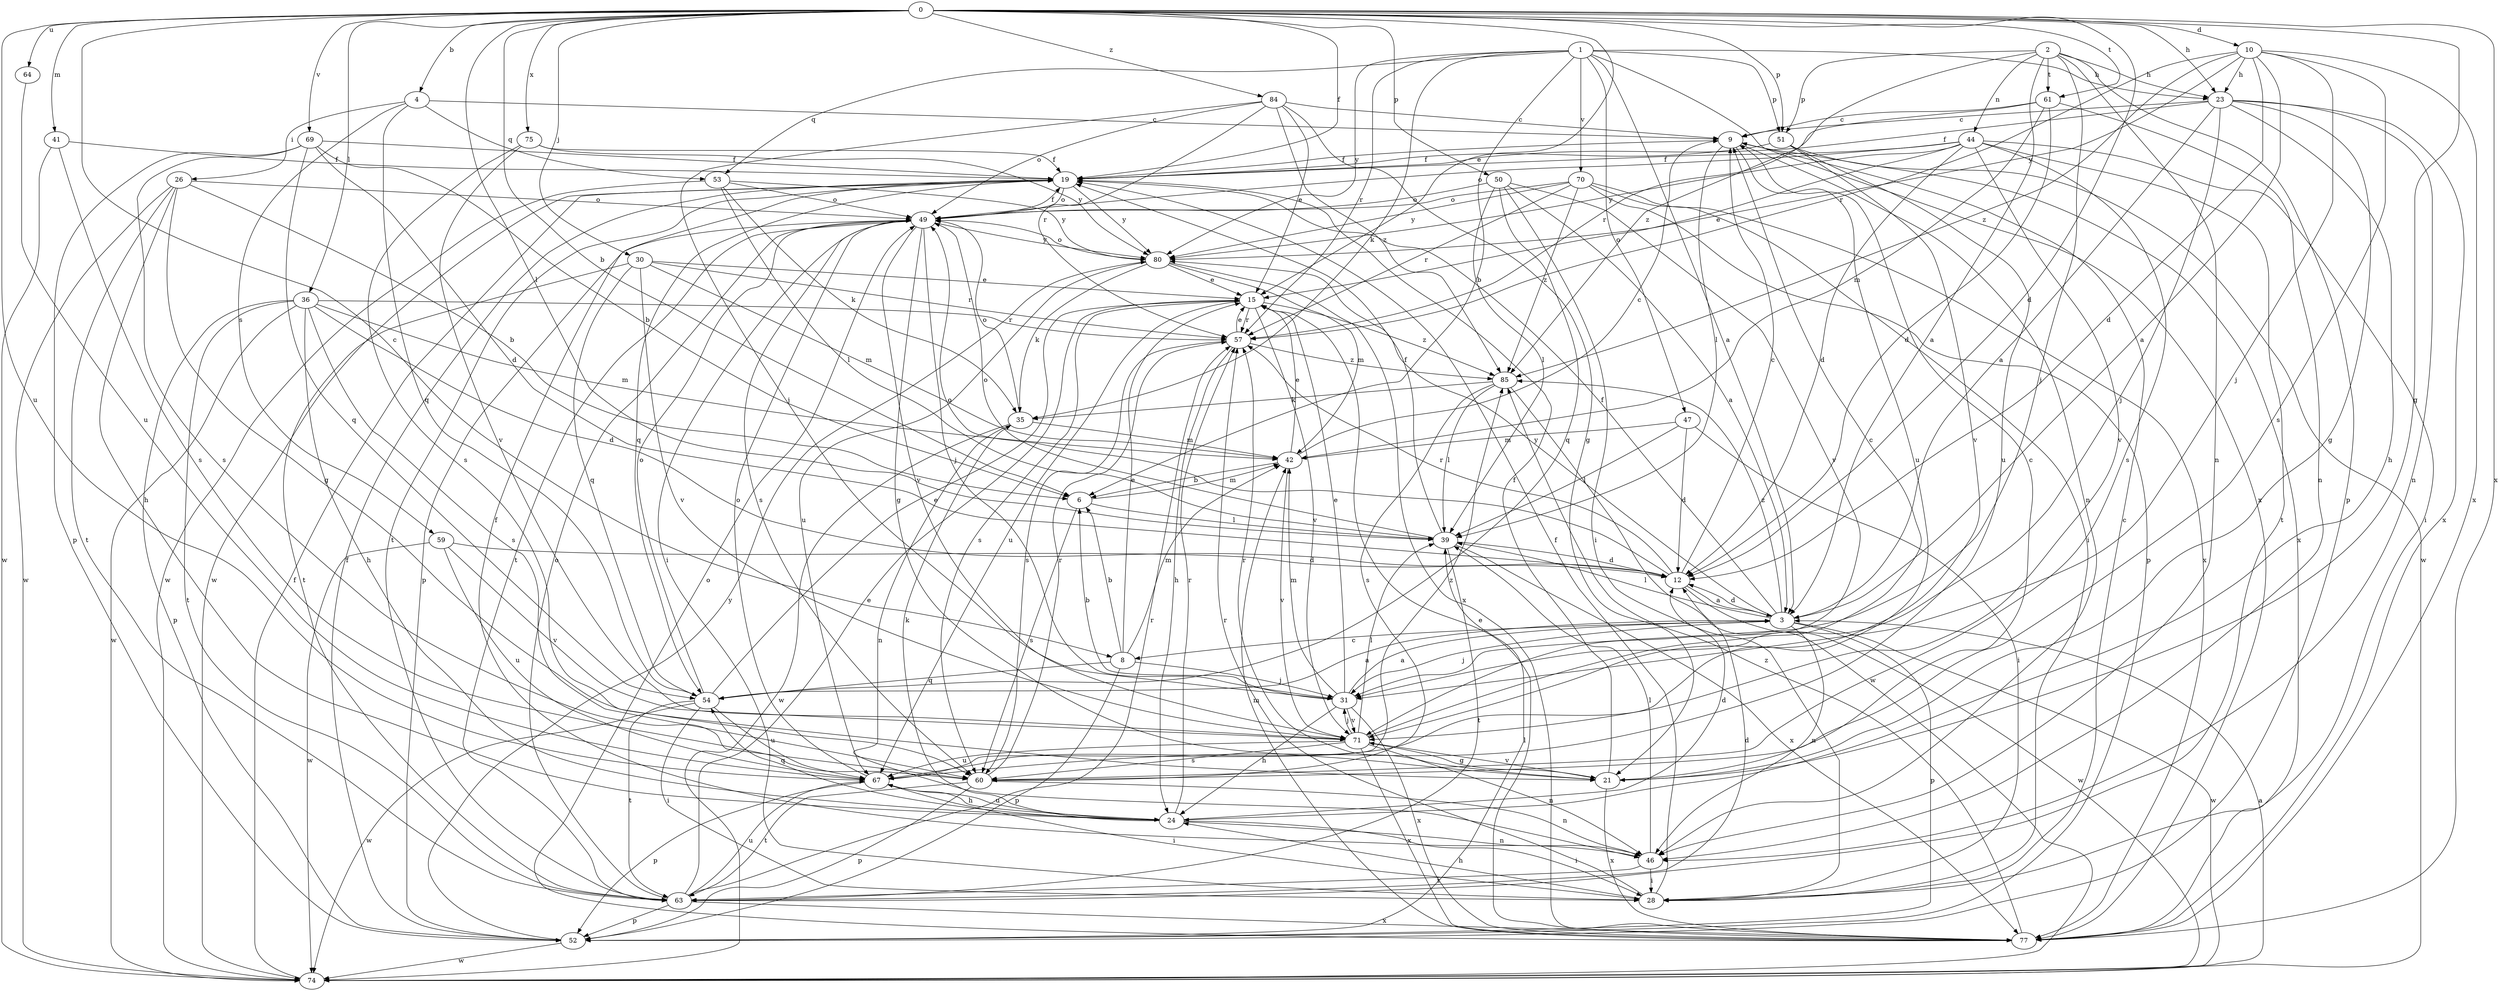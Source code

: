 strict digraph  {
0;
1;
2;
3;
4;
6;
8;
9;
10;
12;
15;
19;
21;
23;
24;
26;
28;
30;
31;
35;
36;
39;
41;
42;
44;
46;
47;
49;
50;
51;
52;
53;
54;
57;
59;
60;
61;
63;
64;
67;
69;
70;
71;
74;
75;
77;
80;
84;
85;
0 -> 4  [label=b];
0 -> 6  [label=b];
0 -> 8  [label=c];
0 -> 10  [label=d];
0 -> 12  [label=d];
0 -> 15  [label=e];
0 -> 19  [label=f];
0 -> 21  [label=g];
0 -> 23  [label=h];
0 -> 30  [label=j];
0 -> 36  [label=l];
0 -> 39  [label=l];
0 -> 41  [label=m];
0 -> 50  [label=p];
0 -> 51  [label=p];
0 -> 61  [label=t];
0 -> 64  [label=u];
0 -> 67  [label=u];
0 -> 69  [label=v];
0 -> 75  [label=x];
0 -> 77  [label=x];
0 -> 84  [label=z];
1 -> 3  [label=a];
1 -> 6  [label=b];
1 -> 23  [label=h];
1 -> 35  [label=k];
1 -> 47  [label=o];
1 -> 51  [label=p];
1 -> 53  [label=q];
1 -> 57  [label=r];
1 -> 70  [label=v];
1 -> 77  [label=x];
1 -> 80  [label=y];
2 -> 3  [label=a];
2 -> 23  [label=h];
2 -> 31  [label=j];
2 -> 44  [label=n];
2 -> 46  [label=n];
2 -> 51  [label=p];
2 -> 52  [label=p];
2 -> 61  [label=t];
2 -> 85  [label=z];
3 -> 8  [label=c];
3 -> 12  [label=d];
3 -> 19  [label=f];
3 -> 31  [label=j];
3 -> 39  [label=l];
3 -> 46  [label=n];
3 -> 52  [label=p];
3 -> 74  [label=w];
3 -> 80  [label=y];
3 -> 85  [label=z];
4 -> 9  [label=c];
4 -> 26  [label=i];
4 -> 53  [label=q];
4 -> 54  [label=q];
4 -> 59  [label=s];
6 -> 39  [label=l];
6 -> 42  [label=m];
6 -> 60  [label=s];
8 -> 6  [label=b];
8 -> 15  [label=e];
8 -> 31  [label=j];
8 -> 42  [label=m];
8 -> 52  [label=p];
8 -> 54  [label=q];
9 -> 19  [label=f];
9 -> 39  [label=l];
9 -> 46  [label=n];
9 -> 67  [label=u];
9 -> 77  [label=x];
10 -> 3  [label=a];
10 -> 12  [label=d];
10 -> 23  [label=h];
10 -> 31  [label=j];
10 -> 57  [label=r];
10 -> 60  [label=s];
10 -> 77  [label=x];
10 -> 80  [label=y];
10 -> 85  [label=z];
12 -> 3  [label=a];
12 -> 9  [label=c];
12 -> 49  [label=o];
12 -> 57  [label=r];
12 -> 74  [label=w];
15 -> 57  [label=r];
15 -> 60  [label=s];
15 -> 67  [label=u];
15 -> 71  [label=v];
15 -> 85  [label=z];
19 -> 49  [label=o];
19 -> 54  [label=q];
19 -> 63  [label=t];
19 -> 74  [label=w];
19 -> 80  [label=y];
21 -> 9  [label=c];
21 -> 19  [label=f];
21 -> 57  [label=r];
21 -> 71  [label=v];
21 -> 77  [label=x];
23 -> 3  [label=a];
23 -> 9  [label=c];
23 -> 19  [label=f];
23 -> 21  [label=g];
23 -> 24  [label=h];
23 -> 31  [label=j];
23 -> 46  [label=n];
23 -> 77  [label=x];
24 -> 12  [label=d];
24 -> 28  [label=i];
24 -> 35  [label=k];
24 -> 46  [label=n];
24 -> 54  [label=q];
24 -> 57  [label=r];
24 -> 67  [label=u];
26 -> 6  [label=b];
26 -> 21  [label=g];
26 -> 24  [label=h];
26 -> 49  [label=o];
26 -> 63  [label=t];
26 -> 74  [label=w];
28 -> 9  [label=c];
28 -> 19  [label=f];
28 -> 24  [label=h];
28 -> 57  [label=r];
30 -> 15  [label=e];
30 -> 42  [label=m];
30 -> 54  [label=q];
30 -> 57  [label=r];
30 -> 63  [label=t];
30 -> 71  [label=v];
31 -> 3  [label=a];
31 -> 6  [label=b];
31 -> 15  [label=e];
31 -> 24  [label=h];
31 -> 42  [label=m];
31 -> 71  [label=v];
31 -> 77  [label=x];
35 -> 42  [label=m];
35 -> 46  [label=n];
35 -> 49  [label=o];
35 -> 74  [label=w];
36 -> 12  [label=d];
36 -> 24  [label=h];
36 -> 42  [label=m];
36 -> 52  [label=p];
36 -> 57  [label=r];
36 -> 60  [label=s];
36 -> 63  [label=t];
36 -> 74  [label=w];
39 -> 12  [label=d];
39 -> 19  [label=f];
39 -> 49  [label=o];
39 -> 63  [label=t];
39 -> 77  [label=x];
41 -> 19  [label=f];
41 -> 60  [label=s];
41 -> 74  [label=w];
42 -> 6  [label=b];
42 -> 9  [label=c];
42 -> 15  [label=e];
42 -> 71  [label=v];
44 -> 12  [label=d];
44 -> 15  [label=e];
44 -> 19  [label=f];
44 -> 28  [label=i];
44 -> 49  [label=o];
44 -> 60  [label=s];
44 -> 63  [label=t];
44 -> 71  [label=v];
44 -> 80  [label=y];
46 -> 19  [label=f];
46 -> 28  [label=i];
46 -> 39  [label=l];
46 -> 63  [label=t];
47 -> 12  [label=d];
47 -> 28  [label=i];
47 -> 39  [label=l];
47 -> 42  [label=m];
49 -> 19  [label=f];
49 -> 21  [label=g];
49 -> 28  [label=i];
49 -> 31  [label=j];
49 -> 52  [label=p];
49 -> 60  [label=s];
49 -> 63  [label=t];
49 -> 71  [label=v];
49 -> 80  [label=y];
50 -> 3  [label=a];
50 -> 28  [label=i];
50 -> 39  [label=l];
50 -> 49  [label=o];
50 -> 54  [label=q];
50 -> 71  [label=v];
51 -> 19  [label=f];
51 -> 67  [label=u];
51 -> 71  [label=v];
51 -> 74  [label=w];
52 -> 19  [label=f];
52 -> 39  [label=l];
52 -> 74  [label=w];
52 -> 80  [label=y];
53 -> 35  [label=k];
53 -> 39  [label=l];
53 -> 49  [label=o];
53 -> 74  [label=w];
53 -> 80  [label=y];
54 -> 3  [label=a];
54 -> 15  [label=e];
54 -> 28  [label=i];
54 -> 49  [label=o];
54 -> 63  [label=t];
54 -> 67  [label=u];
54 -> 74  [label=w];
57 -> 15  [label=e];
57 -> 24  [label=h];
57 -> 60  [label=s];
57 -> 85  [label=z];
59 -> 12  [label=d];
59 -> 67  [label=u];
59 -> 71  [label=v];
59 -> 74  [label=w];
60 -> 46  [label=n];
60 -> 52  [label=p];
60 -> 57  [label=r];
60 -> 63  [label=t];
61 -> 9  [label=c];
61 -> 12  [label=d];
61 -> 42  [label=m];
61 -> 46  [label=n];
61 -> 57  [label=r];
63 -> 12  [label=d];
63 -> 15  [label=e];
63 -> 49  [label=o];
63 -> 52  [label=p];
63 -> 57  [label=r];
63 -> 67  [label=u];
63 -> 77  [label=x];
64 -> 67  [label=u];
67 -> 24  [label=h];
67 -> 28  [label=i];
67 -> 49  [label=o];
67 -> 52  [label=p];
67 -> 85  [label=z];
69 -> 6  [label=b];
69 -> 12  [label=d];
69 -> 19  [label=f];
69 -> 52  [label=p];
69 -> 54  [label=q];
69 -> 60  [label=s];
70 -> 28  [label=i];
70 -> 49  [label=o];
70 -> 52  [label=p];
70 -> 57  [label=r];
70 -> 77  [label=x];
70 -> 80  [label=y];
70 -> 85  [label=z];
71 -> 9  [label=c];
71 -> 21  [label=g];
71 -> 31  [label=j];
71 -> 39  [label=l];
71 -> 46  [label=n];
71 -> 60  [label=s];
71 -> 67  [label=u];
71 -> 77  [label=x];
74 -> 3  [label=a];
74 -> 19  [label=f];
75 -> 19  [label=f];
75 -> 60  [label=s];
75 -> 71  [label=v];
75 -> 80  [label=y];
77 -> 15  [label=e];
77 -> 42  [label=m];
77 -> 49  [label=o];
77 -> 85  [label=z];
80 -> 15  [label=e];
80 -> 35  [label=k];
80 -> 42  [label=m];
80 -> 49  [label=o];
80 -> 67  [label=u];
80 -> 77  [label=x];
84 -> 9  [label=c];
84 -> 15  [label=e];
84 -> 21  [label=g];
84 -> 31  [label=j];
84 -> 49  [label=o];
84 -> 57  [label=r];
84 -> 85  [label=z];
85 -> 35  [label=k];
85 -> 39  [label=l];
85 -> 60  [label=s];
85 -> 74  [label=w];
}
